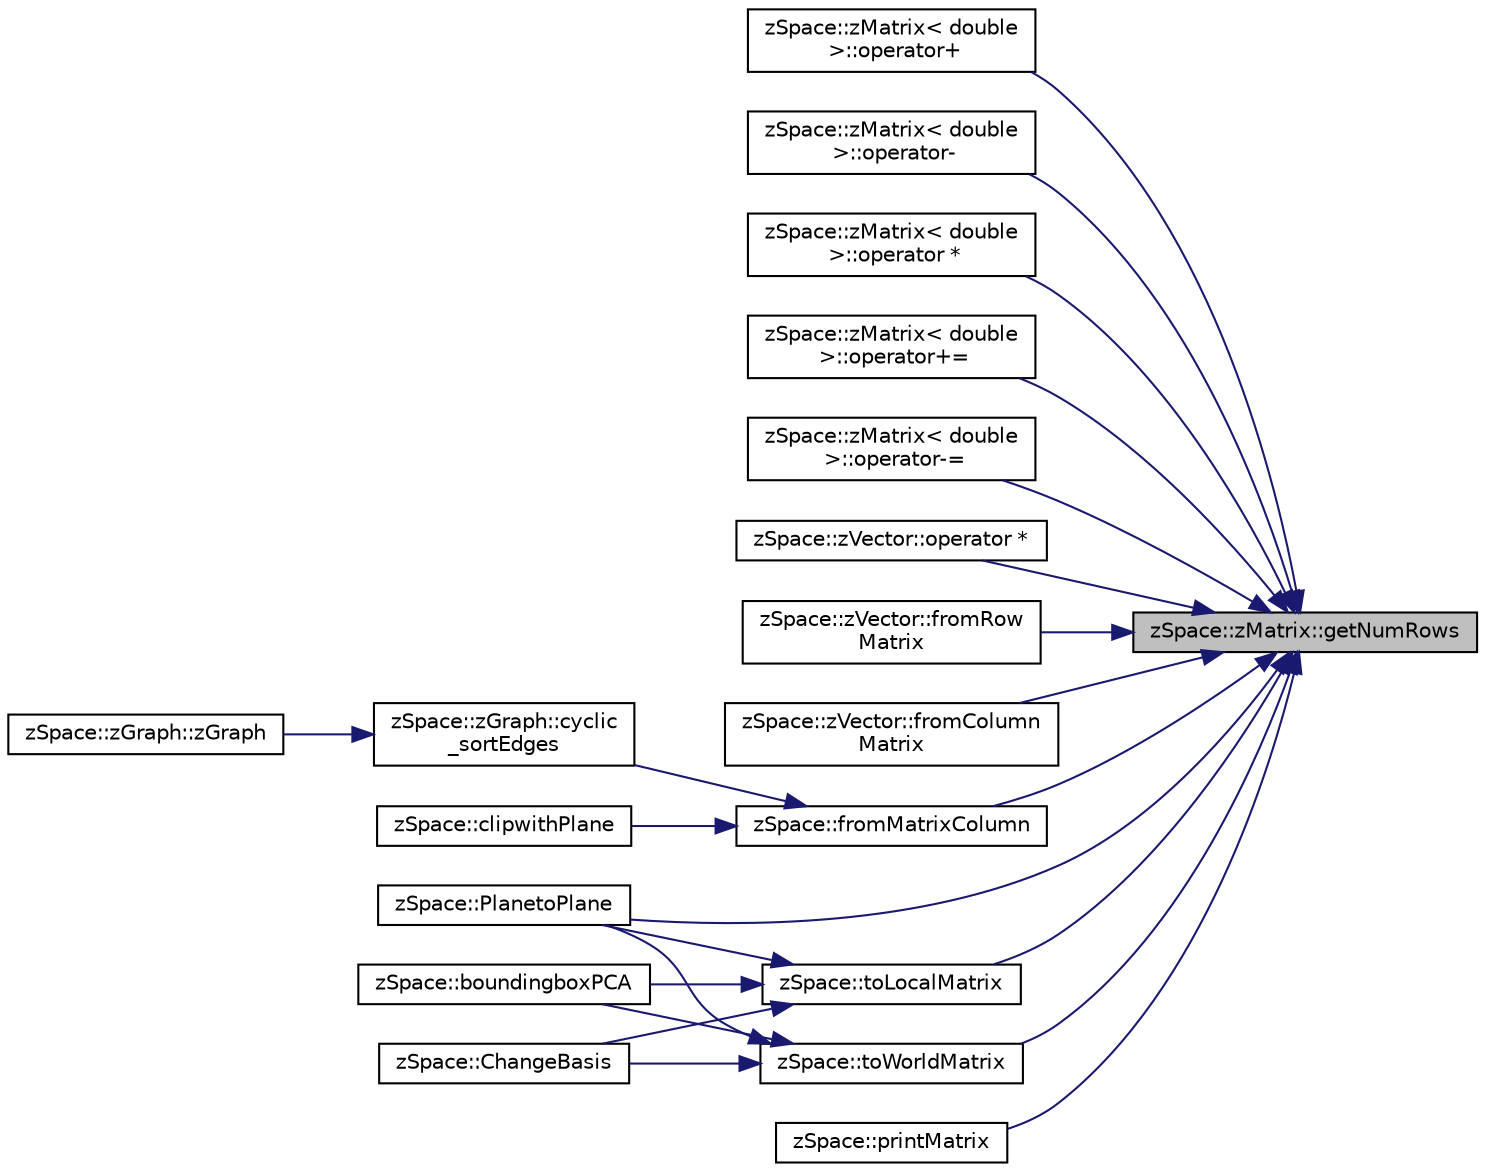 digraph "zSpace::zMatrix::getNumRows"
{
 // LATEX_PDF_SIZE
  edge [fontname="Helvetica",fontsize="10",labelfontname="Helvetica",labelfontsize="10"];
  node [fontname="Helvetica",fontsize="10",shape=record];
  rankdir="RL";
  Node44 [label="zSpace::zMatrix::getNumRows",height=0.2,width=0.4,color="black", fillcolor="grey75", style="filled", fontcolor="black",tooltip="This method gets the number of rows in the matrix."];
  Node44 -> Node45 [dir="back",color="midnightblue",fontsize="10",style="solid",fontname="Helvetica"];
  Node45 [label="zSpace::zMatrix\< double\l \>::operator+",height=0.2,width=0.4,color="black", fillcolor="white", style="filled",URL="$classz_space_1_1z_matrix.html#a26441ad72e77c2954829e24a78f8df82",tooltip="This operator is used for matrix addition."];
  Node44 -> Node46 [dir="back",color="midnightblue",fontsize="10",style="solid",fontname="Helvetica"];
  Node46 [label="zSpace::zMatrix\< double\l \>::operator-",height=0.2,width=0.4,color="black", fillcolor="white", style="filled",URL="$classz_space_1_1z_matrix.html#afaa326b6909e926cb4848ba78654e973",tooltip="This operator is used for matrix subtraction."];
  Node44 -> Node47 [dir="back",color="midnightblue",fontsize="10",style="solid",fontname="Helvetica"];
  Node47 [label="zSpace::zMatrix\< double\l \>::operator *",height=0.2,width=0.4,color="black", fillcolor="white", style="filled",URL="$classz_space_1_1z_matrix.html#a503d6fabe4d98eae11cd388f576071da",tooltip="This operator is used for matrix multiplication."];
  Node44 -> Node48 [dir="back",color="midnightblue",fontsize="10",style="solid",fontname="Helvetica"];
  Node48 [label="zSpace::zMatrix\< double\l \>::operator+=",height=0.2,width=0.4,color="black", fillcolor="white", style="filled",URL="$classz_space_1_1z_matrix.html#af1ce91b548b450da6a2573280694fc69",tooltip="This operator is used for matrix addition and assigment of the result to the current matrix."];
  Node44 -> Node49 [dir="back",color="midnightblue",fontsize="10",style="solid",fontname="Helvetica"];
  Node49 [label="zSpace::zMatrix\< double\l \>::operator-=",height=0.2,width=0.4,color="black", fillcolor="white", style="filled",URL="$classz_space_1_1z_matrix.html#afcbeb89e1fec61a8ae71c921fb5c1be7",tooltip="This operator is used for matrix subtraction and assigment of the result to the current matrix."];
  Node44 -> Node50 [dir="back",color="midnightblue",fontsize="10",style="solid",fontname="Helvetica"];
  Node50 [label="zSpace::zVector::operator *",height=0.2,width=0.4,color="black", fillcolor="white", style="filled",URL="$classz_space_1_1z_vector.html#ab888e10ed41b5177db21f4242bd7743d",tooltip="This operator is used for 4x4 / 3X3 matrix muliplication of a vector."];
  Node44 -> Node51 [dir="back",color="midnightblue",fontsize="10",style="solid",fontname="Helvetica"];
  Node51 [label="zSpace::zVector::fromRow\lMatrix",height=0.2,width=0.4,color="black", fillcolor="white", style="filled",URL="$classz_space_1_1z_vector.html#a10c955506bd52a5a845e58f680632b50",tooltip="This method returns the vector from the input row matrix."];
  Node44 -> Node52 [dir="back",color="midnightblue",fontsize="10",style="solid",fontname="Helvetica"];
  Node52 [label="zSpace::zVector::fromColumn\lMatrix",height=0.2,width=0.4,color="black", fillcolor="white", style="filled",URL="$classz_space_1_1z_vector.html#a12b8d25bfa4d24a70e24faeb5114931e",tooltip="This method returns the vector from the input column matrix."];
  Node44 -> Node53 [dir="back",color="midnightblue",fontsize="10",style="solid",fontname="Helvetica"];
  Node53 [label="zSpace::fromMatrixColumn",height=0.2,width=0.4,color="black", fillcolor="white", style="filled",URL="$group__z_vector_matrix_utilities.html#ga57229ba8064031163267f155e9236d7e",tooltip="This method returns extracts a zVector from the input matrix column."];
  Node53 -> Node54 [dir="back",color="midnightblue",fontsize="10",style="solid",fontname="Helvetica"];
  Node54 [label="zSpace::clipwithPlane",height=0.2,width=0.4,color="black", fillcolor="white", style="filled",URL="$group__z_field2_d_utilities.html#gaca32f244ab7a2dbd98378990ec1edfa6",tooltip="This method uses an input plane to clip an existing scalar field."];
  Node53 -> Node55 [dir="back",color="midnightblue",fontsize="10",style="solid",fontname="Helvetica"];
  Node55 [label="zSpace::zGraph::cyclic\l_sortEdges",height=0.2,width=0.4,color="black", fillcolor="white", style="filled",URL="$classz_space_1_1z_graph.html#abe3788c9346ebecb3aaee6f1b538293a",tooltip="This method sorts edges cyclically around a given vertex using a bestfit plane."];
  Node55 -> Node56 [dir="back",color="midnightblue",fontsize="10",style="solid",fontname="Helvetica"];
  Node56 [label="zSpace::zGraph::zGraph",height=0.2,width=0.4,color="black", fillcolor="white", style="filled",URL="$classz_space_1_1z_graph.html#a7a53b68f1efa596293b85259464cf3ff",tooltip="Overloaded constructor."];
  Node44 -> Node57 [dir="back",color="midnightblue",fontsize="10",style="solid",fontname="Helvetica"];
  Node57 [label="zSpace::toWorldMatrix",height=0.2,width=0.4,color="black", fillcolor="white", style="filled",URL="$group__z_vector_matrix_utilities.html#gae38960f4001de62196fbdacc7c8be53e",tooltip="This method computes the tranformation to the world space of the input 4x4 matrix."];
  Node57 -> Node58 [dir="back",color="midnightblue",fontsize="10",style="solid",fontname="Helvetica"];
  Node58 [label="zSpace::PlanetoPlane",height=0.2,width=0.4,color="black", fillcolor="white", style="filled",URL="$group__z_vector_matrix_utilities.html#ga5ca0bb8666f0cb1b43fc6de191f3cfaa",tooltip="This method computes the tranformation from one 4X4 matrix to another."];
  Node57 -> Node59 [dir="back",color="midnightblue",fontsize="10",style="solid",fontname="Helvetica"];
  Node59 [label="zSpace::ChangeBasis",height=0.2,width=0.4,color="black", fillcolor="white", style="filled",URL="$group__z_vector_matrix_utilities.html#ga60aec2272693d052ec4cf78de73b4572",tooltip="This method computes the tranformation to change the baseis from one 4X4 matrix to another."];
  Node57 -> Node60 [dir="back",color="midnightblue",fontsize="10",style="solid",fontname="Helvetica"];
  Node60 [label="zSpace::boundingboxPCA",height=0.2,width=0.4,color="black", fillcolor="white", style="filled",URL="$group__z_vector_matrix_utilities.html#gae2aefe021083b57bd53dd24d34704dbf",tooltip="This method computes the bounding box for the given points using PCA."];
  Node44 -> Node61 [dir="back",color="midnightblue",fontsize="10",style="solid",fontname="Helvetica"];
  Node61 [label="zSpace::toLocalMatrix",height=0.2,width=0.4,color="black", fillcolor="white", style="filled",URL="$group__z_vector_matrix_utilities.html#ga512c22d67a286a9d266a30c4944ce5e9",tooltip="This method computes the tranformation to the local space of the input 4x4 matrix."];
  Node61 -> Node58 [dir="back",color="midnightblue",fontsize="10",style="solid",fontname="Helvetica"];
  Node61 -> Node59 [dir="back",color="midnightblue",fontsize="10",style="solid",fontname="Helvetica"];
  Node61 -> Node60 [dir="back",color="midnightblue",fontsize="10",style="solid",fontname="Helvetica"];
  Node44 -> Node58 [dir="back",color="midnightblue",fontsize="10",style="solid",fontname="Helvetica"];
  Node44 -> Node62 [dir="back",color="midnightblue",fontsize="10",style="solid",fontname="Helvetica"];
  Node62 [label="zSpace::printMatrix",height=0.2,width=0.4,color="black", fillcolor="white", style="filled",URL="$group__z_print_utilities.html#ga39c1cea9e659a5977a50288ddc9e399b",tooltip="This methods prints the zMatrix values to the console."];
}
